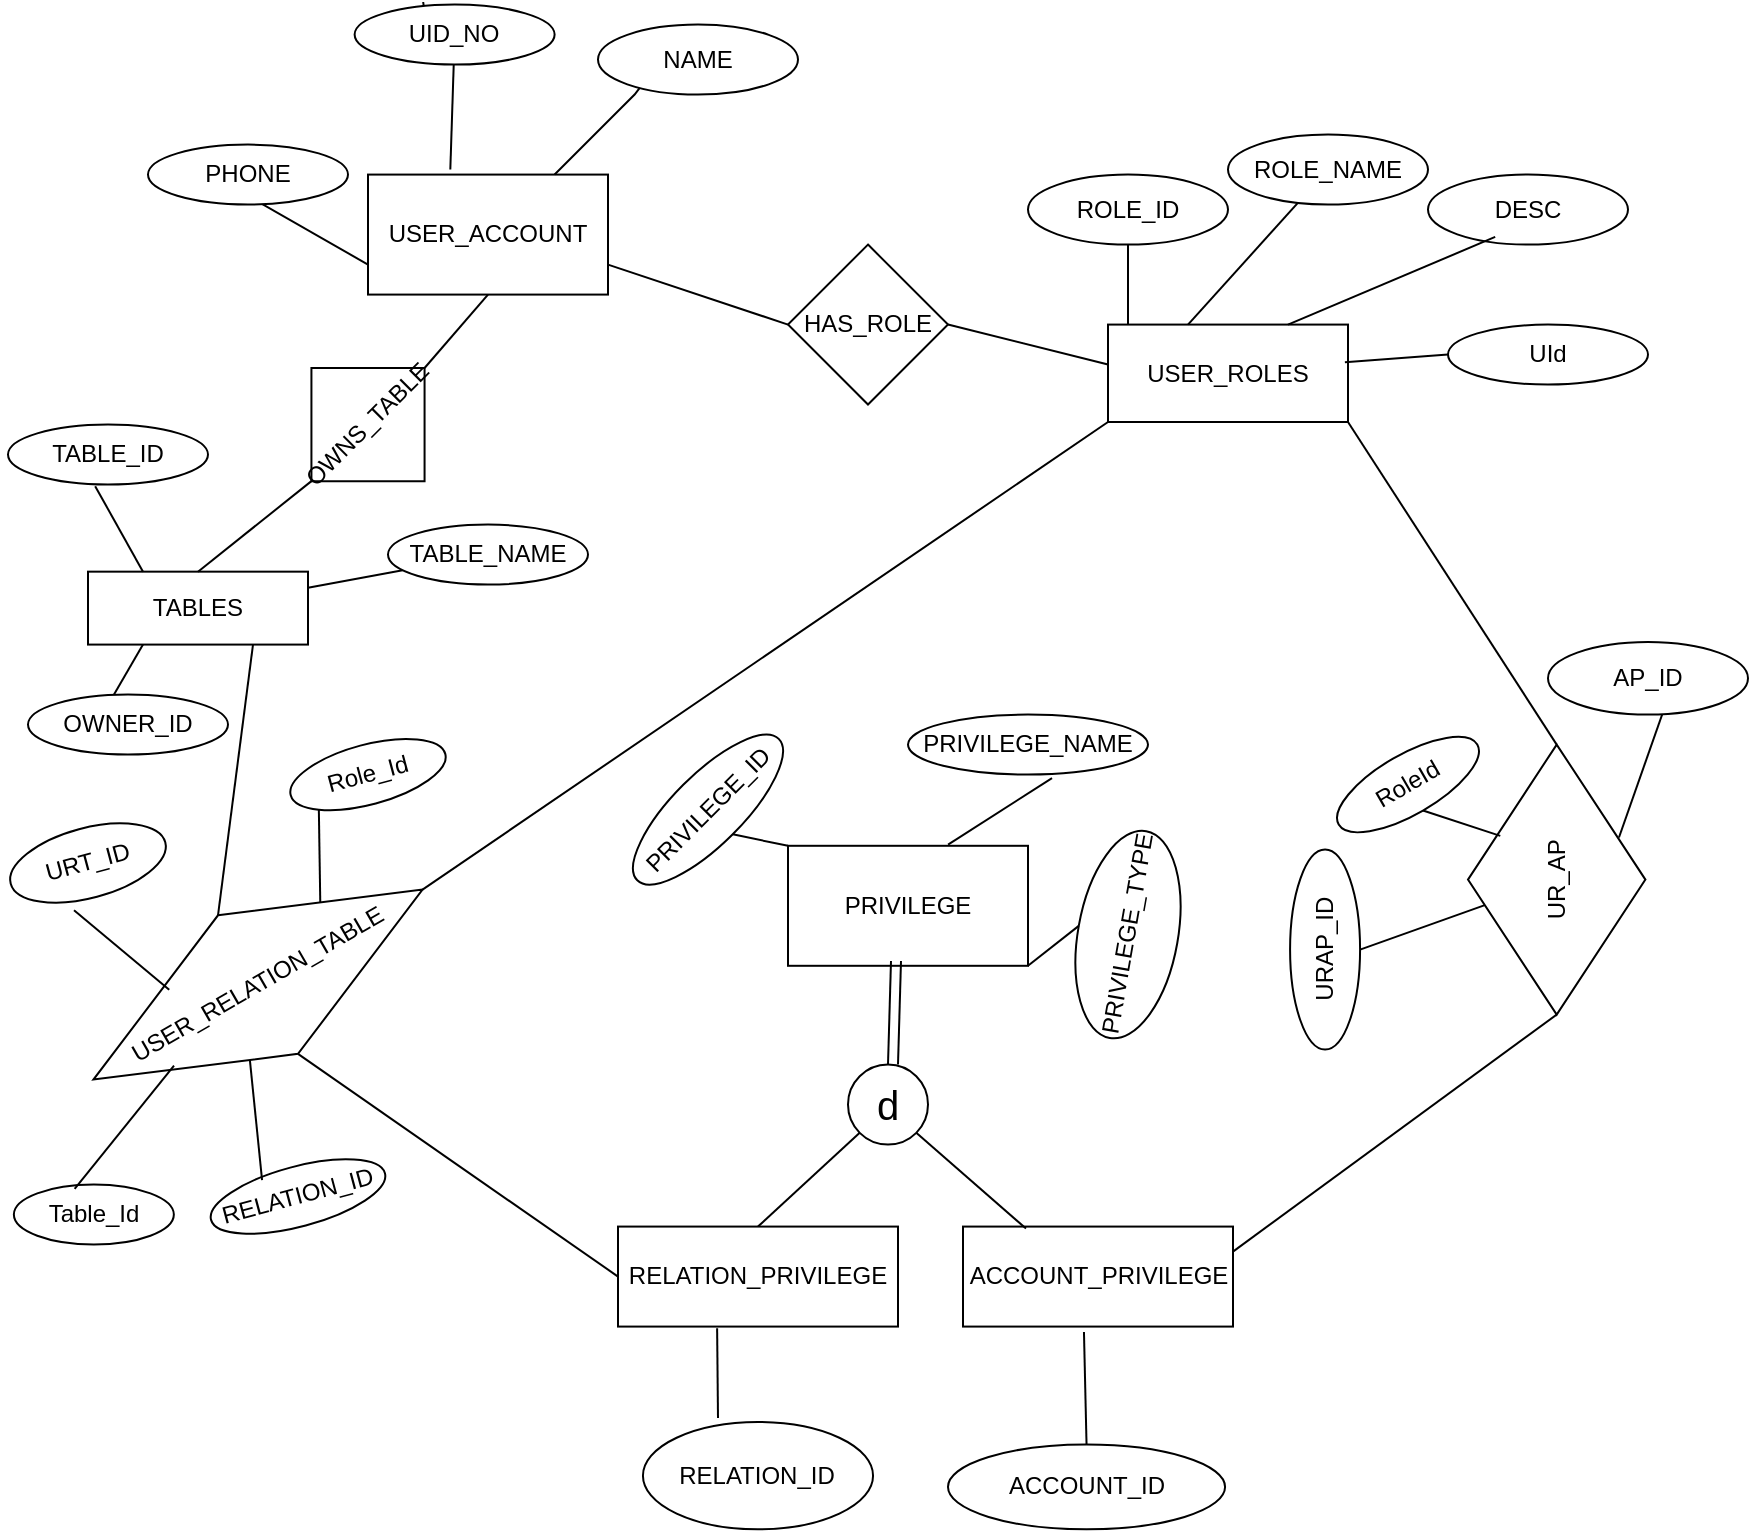 <mxfile version="24.8.4">
  <diagram name="Page-1" id="n1Y9XBs8a5-MVXBTAhxJ">
    <mxGraphModel dx="2261" dy="696" grid="1" gridSize="10" guides="1" tooltips="1" connect="1" arrows="1" fold="1" page="1" pageScale="1" pageWidth="827" pageHeight="1169" math="0" shadow="0">
      <root>
        <mxCell id="0" />
        <mxCell id="1" parent="0" />
        <mxCell id="wgSMhbIbBcDnjp7fuCrP-1" value="USER_ACCOUNT" style="rounded=0;whiteSpace=wrap;html=1;" parent="1" vertex="1">
          <mxGeometry x="-380" y="206.29" width="120" height="60" as="geometry" />
        </mxCell>
        <mxCell id="wgSMhbIbBcDnjp7fuCrP-2" value="" style="endArrow=none;html=1;rounded=0;entryX=0.246;entryY=0.766;entryDx=0;entryDy=0;entryPerimeter=0;" parent="1" target="wgSMhbIbBcDnjp7fuCrP-3" edge="1">
          <mxGeometry width="50" height="50" relative="1" as="geometry">
            <mxPoint x="-286.69" y="206.29" as="sourcePoint" />
            <mxPoint x="-256.69" y="176.29" as="targetPoint" />
            <Array as="points">
              <mxPoint x="-256.69" y="176.29" />
              <mxPoint x="-246.69" y="166.29" />
            </Array>
          </mxGeometry>
        </mxCell>
        <mxCell id="wgSMhbIbBcDnjp7fuCrP-3" value="NAME" style="ellipse;whiteSpace=wrap;html=1;" parent="1" vertex="1">
          <mxGeometry x="-265" y="131.29" width="100" height="35" as="geometry" />
        </mxCell>
        <mxCell id="wgSMhbIbBcDnjp7fuCrP-4" value="" style="endArrow=none;html=1;rounded=0;entryX=0;entryY=0.75;entryDx=0;entryDy=0;" parent="1" target="wgSMhbIbBcDnjp7fuCrP-1" edge="1">
          <mxGeometry width="50" height="50" relative="1" as="geometry">
            <mxPoint x="-450" y="211.29" as="sourcePoint" />
            <mxPoint x="-390" y="251.29" as="targetPoint" />
          </mxGeometry>
        </mxCell>
        <mxCell id="wgSMhbIbBcDnjp7fuCrP-5" value="TABLE_ID" style="ellipse;whiteSpace=wrap;html=1;" parent="1" vertex="1">
          <mxGeometry x="-560" y="331.29" width="100" height="30" as="geometry" />
        </mxCell>
        <mxCell id="wgSMhbIbBcDnjp7fuCrP-6" value="" style="endArrow=none;html=1;rounded=0;entryX=0;entryY=0.5;entryDx=0;entryDy=0;exitX=1;exitY=0.75;exitDx=0;exitDy=0;" parent="1" source="wgSMhbIbBcDnjp7fuCrP-1" target="wgSMhbIbBcDnjp7fuCrP-7" edge="1">
          <mxGeometry width="50" height="50" relative="1" as="geometry">
            <mxPoint x="-270" y="261.29" as="sourcePoint" />
            <mxPoint x="-130" y="281.29" as="targetPoint" />
          </mxGeometry>
        </mxCell>
        <mxCell id="wgSMhbIbBcDnjp7fuCrP-7" value="HAS_ROLE" style="rhombus;whiteSpace=wrap;html=1;" parent="1" vertex="1">
          <mxGeometry x="-170" y="241.29" width="80" height="80" as="geometry" />
        </mxCell>
        <mxCell id="wgSMhbIbBcDnjp7fuCrP-8" value="" style="endArrow=none;html=1;rounded=0;" parent="1" edge="1">
          <mxGeometry width="50" height="50" relative="1" as="geometry">
            <mxPoint x="-90" y="281.29" as="sourcePoint" />
            <mxPoint x="-10" y="301.29" as="targetPoint" />
          </mxGeometry>
        </mxCell>
        <mxCell id="wgSMhbIbBcDnjp7fuCrP-9" value="USER_ROLES" style="rounded=0;whiteSpace=wrap;html=1;" parent="1" vertex="1">
          <mxGeometry x="-10" y="281.29" width="120" height="48.71" as="geometry" />
        </mxCell>
        <mxCell id="wgSMhbIbBcDnjp7fuCrP-10" value="" style="endArrow=none;html=1;rounded=0;" parent="1" edge="1">
          <mxGeometry width="50" height="50" relative="1" as="geometry">
            <mxPoint y="281.29" as="sourcePoint" />
            <mxPoint y="241.29" as="targetPoint" />
          </mxGeometry>
        </mxCell>
        <mxCell id="wgSMhbIbBcDnjp7fuCrP-11" value="ROLE_ID" style="ellipse;whiteSpace=wrap;html=1;" parent="1" vertex="1">
          <mxGeometry x="-50" y="206.29" width="100" height="35" as="geometry" />
        </mxCell>
        <mxCell id="wgSMhbIbBcDnjp7fuCrP-12" value="ROLE_NAME&lt;span style=&quot;color: rgba(0, 0, 0, 0); font-family: monospace; font-size: 0px; text-align: start; text-wrap-mode: nowrap;&quot;&gt;%3CmxGraphModel%3E%3Croot%3E%3CmxCell%20id%3D%220%22%2F%3E%3CmxCell%20id%3D%221%22%20parent%3D%220%22%2F%3E%3CmxCell%20id%3D%222%22%20value%3D%22ROLE_ID%22%20style%3D%22ellipse%3BwhiteSpace%3Dwrap%3Bhtml%3D1%3B%22%20vertex%3D%221%22%20parent%3D%221%22%3E%3CmxGeometry%20x%3D%22510%22%20y%3D%22115%22%20width%3D%22100%22%20height%3D%2235%22%20as%3D%22geometry%22%2F%3E%3C%2FmxCell%3E%3C%2Froot%3E%3C%2FmxGraphModel%3E&lt;/span&gt;" style="ellipse;whiteSpace=wrap;html=1;" parent="1" vertex="1">
          <mxGeometry x="50" y="186.29" width="100" height="35" as="geometry" />
        </mxCell>
        <mxCell id="wgSMhbIbBcDnjp7fuCrP-13" value="" style="endArrow=none;html=1;rounded=0;" parent="1" target="wgSMhbIbBcDnjp7fuCrP-12" edge="1">
          <mxGeometry width="50" height="50" relative="1" as="geometry">
            <mxPoint x="30" y="281.29" as="sourcePoint" />
            <mxPoint x="80" y="231.29" as="targetPoint" />
          </mxGeometry>
        </mxCell>
        <mxCell id="wgSMhbIbBcDnjp7fuCrP-14" value="DESC" style="ellipse;whiteSpace=wrap;html=1;" parent="1" vertex="1">
          <mxGeometry x="150" y="206.29" width="100" height="35" as="geometry" />
        </mxCell>
        <mxCell id="wgSMhbIbBcDnjp7fuCrP-15" value="" style="endArrow=none;html=1;rounded=0;entryX=0.336;entryY=0.891;entryDx=0;entryDy=0;entryPerimeter=0;exitX=0.75;exitY=0;exitDx=0;exitDy=0;" parent="1" source="wgSMhbIbBcDnjp7fuCrP-9" target="wgSMhbIbBcDnjp7fuCrP-14" edge="1">
          <mxGeometry width="50" height="50" relative="1" as="geometry">
            <mxPoint x="80" y="271.29" as="sourcePoint" />
            <mxPoint x="140" y="261.29" as="targetPoint" />
          </mxGeometry>
        </mxCell>
        <mxCell id="wgSMhbIbBcDnjp7fuCrP-16" value="UR_AP" style="rhombus;whiteSpace=wrap;html=1;rotation=-90;" parent="1" vertex="1">
          <mxGeometry x="146.85" y="514.44" width="135" height="88.71" as="geometry" />
        </mxCell>
        <mxCell id="wgSMhbIbBcDnjp7fuCrP-17" value="" style="endArrow=none;html=1;rounded=0;entryX=1;entryY=1;entryDx=0;entryDy=0;exitX=1;exitY=0.5;exitDx=0;exitDy=0;" parent="1" source="wgSMhbIbBcDnjp7fuCrP-16" target="wgSMhbIbBcDnjp7fuCrP-9" edge="1">
          <mxGeometry width="50" height="50" relative="1" as="geometry">
            <mxPoint x="23.891" y="417.399" as="sourcePoint" />
            <mxPoint x="70" y="351.29" as="targetPoint" />
          </mxGeometry>
        </mxCell>
        <mxCell id="wgSMhbIbBcDnjp7fuCrP-18" value="" style="endArrow=none;html=1;rounded=0;entryX=0.5;entryY=1;entryDx=0;entryDy=0;" parent="1" source="wgSMhbIbBcDnjp7fuCrP-16" target="wgSMhbIbBcDnjp7fuCrP-19" edge="1">
          <mxGeometry width="50" height="50" relative="1" as="geometry">
            <mxPoint x="-68" y="444.29" as="sourcePoint" />
            <mxPoint x="-98" y="414.29" as="targetPoint" />
            <Array as="points" />
          </mxGeometry>
        </mxCell>
        <mxCell id="wgSMhbIbBcDnjp7fuCrP-19" value="URAP_ID" style="ellipse;whiteSpace=wrap;html=1;rotation=-90;" parent="1" vertex="1">
          <mxGeometry x="48.54" y="576.29" width="100" height="35" as="geometry" />
        </mxCell>
        <mxCell id="wgSMhbIbBcDnjp7fuCrP-20" value="" style="endArrow=none;html=1;rounded=0;entryX=0.5;entryY=1;entryDx=0;entryDy=0;exitX=0.662;exitY=0.182;exitDx=0;exitDy=0;exitPerimeter=0;" parent="1" source="wgSMhbIbBcDnjp7fuCrP-16" target="wgSMhbIbBcDnjp7fuCrP-21" edge="1">
          <mxGeometry width="50" height="50" relative="1" as="geometry">
            <mxPoint x="-50" y="411.29" as="sourcePoint" />
            <mxPoint x="-40" y="381.29" as="targetPoint" />
          </mxGeometry>
        </mxCell>
        <mxCell id="wgSMhbIbBcDnjp7fuCrP-21" value="RoleId" style="ellipse;whiteSpace=wrap;html=1;rotation=-30;" parent="1" vertex="1">
          <mxGeometry x="100" y="496.29" width="80" height="30" as="geometry" />
        </mxCell>
        <mxCell id="wgSMhbIbBcDnjp7fuCrP-22" value="" style="endArrow=none;html=1;rounded=0;entryX=0.656;entryY=0.851;entryDx=0;entryDy=0;entryPerimeter=0;exitX=0.685;exitY=0.103;exitDx=0;exitDy=0;exitPerimeter=0;" parent="1" source="wgSMhbIbBcDnjp7fuCrP-23" target="wgSMhbIbBcDnjp7fuCrP-16" edge="1">
          <mxGeometry width="50" height="50" relative="1" as="geometry">
            <mxPoint x="90" y="451.29" as="sourcePoint" />
            <mxPoint x="30" y="456.29" as="targetPoint" />
          </mxGeometry>
        </mxCell>
        <mxCell id="wgSMhbIbBcDnjp7fuCrP-23" value="AP_ID" style="ellipse;whiteSpace=wrap;html=1;rotation=0;" parent="1" vertex="1">
          <mxGeometry x="210" y="440" width="100" height="36.29" as="geometry" />
        </mxCell>
        <mxCell id="wgSMhbIbBcDnjp7fuCrP-24" value="PRIVILEGE" style="rounded=0;whiteSpace=wrap;html=1;" parent="1" vertex="1">
          <mxGeometry x="-170" y="541.9" width="120" height="60" as="geometry" />
        </mxCell>
        <mxCell id="wgSMhbIbBcDnjp7fuCrP-25" value="" style="endArrow=none;html=1;rounded=0;entryX=0;entryY=0.5;entryDx=0;entryDy=0;exitX=1;exitY=0.25;exitDx=0;exitDy=0;" parent="1" source="wgSMhbIbBcDnjp7fuCrP-29" target="wgSMhbIbBcDnjp7fuCrP-16" edge="1">
          <mxGeometry width="50" height="50" relative="1" as="geometry">
            <mxPoint x="-100" y="540.86" as="sourcePoint" />
            <mxPoint x="-50" y="490.86" as="targetPoint" />
          </mxGeometry>
        </mxCell>
        <mxCell id="wgSMhbIbBcDnjp7fuCrP-26" value="&lt;font style=&quot;font-size: 20px;&quot;&gt;d&lt;/font&gt;" style="ellipse;whiteSpace=wrap;html=1;aspect=fixed;" parent="1" vertex="1">
          <mxGeometry x="-140" y="651.29" width="40" height="40" as="geometry" />
        </mxCell>
        <mxCell id="wgSMhbIbBcDnjp7fuCrP-27" value="" style="endArrow=none;html=1;rounded=0;entryX=0;entryY=1;entryDx=0;entryDy=0;exitX=0.5;exitY=0;exitDx=0;exitDy=0;" parent="1" source="wgSMhbIbBcDnjp7fuCrP-28" target="wgSMhbIbBcDnjp7fuCrP-26" edge="1">
          <mxGeometry width="50" height="50" relative="1" as="geometry">
            <mxPoint x="-260" y="726.29" as="sourcePoint" />
            <mxPoint x="-205" y="676.29" as="targetPoint" />
          </mxGeometry>
        </mxCell>
        <mxCell id="wgSMhbIbBcDnjp7fuCrP-28" value="RELATION_PRIVILEGE" style="rounded=0;whiteSpace=wrap;html=1;" parent="1" vertex="1">
          <mxGeometry x="-255" y="732.29" width="140" height="50" as="geometry" />
        </mxCell>
        <mxCell id="wgSMhbIbBcDnjp7fuCrP-29" value="ACCOUNT_PRIVILEGE" style="rounded=0;whiteSpace=wrap;html=1;" parent="1" vertex="1">
          <mxGeometry x="-82.5" y="732.29" width="135" height="50" as="geometry" />
        </mxCell>
        <mxCell id="wgSMhbIbBcDnjp7fuCrP-30" value="" style="endArrow=none;html=1;rounded=0;exitX=0;exitY=0.5;exitDx=0;exitDy=0;entryX=0.5;entryY=1;entryDx=0;entryDy=0;" parent="1" source="wgSMhbIbBcDnjp7fuCrP-28" target="wgSMhbIbBcDnjp7fuCrP-31" edge="1">
          <mxGeometry width="50" height="50" relative="1" as="geometry">
            <mxPoint x="-365" y="741.29" as="sourcePoint" />
            <mxPoint x="-410" y="641.29" as="targetPoint" />
          </mxGeometry>
        </mxCell>
        <mxCell id="wgSMhbIbBcDnjp7fuCrP-31" value="USER_RELATION_TABLE" style="rhombus;whiteSpace=wrap;html=1;rotation=-30;" parent="1" vertex="1">
          <mxGeometry x="-530" y="571.29" width="190" height="80" as="geometry" />
        </mxCell>
        <mxCell id="wgSMhbIbBcDnjp7fuCrP-32" value="PRIVILEGE_ID" style="ellipse;whiteSpace=wrap;html=1;rotation=-45;" parent="1" vertex="1">
          <mxGeometry x="-260" y="506.29" width="100" height="35" as="geometry" />
        </mxCell>
        <mxCell id="wgSMhbIbBcDnjp7fuCrP-33" value="" style="endArrow=none;html=1;rounded=0;entryX=0.5;entryY=1;entryDx=0;entryDy=0;exitX=0;exitY=0;exitDx=0;exitDy=0;" parent="1" source="wgSMhbIbBcDnjp7fuCrP-24" target="wgSMhbIbBcDnjp7fuCrP-32" edge="1">
          <mxGeometry width="50" height="50" relative="1" as="geometry">
            <mxPoint x="-220" y="504.29" as="sourcePoint" />
            <mxPoint x="-260" y="496.29" as="targetPoint" />
            <Array as="points" />
          </mxGeometry>
        </mxCell>
        <mxCell id="wgSMhbIbBcDnjp7fuCrP-34" value="" style="endArrow=none;html=1;rounded=0;entryX=0.6;entryY=1.058;entryDx=0;entryDy=0;entryPerimeter=0;exitX=0.667;exitY=-0.01;exitDx=0;exitDy=0;exitPerimeter=0;" parent="1" source="wgSMhbIbBcDnjp7fuCrP-24" target="wgSMhbIbBcDnjp7fuCrP-35" edge="1">
          <mxGeometry width="50" height="50" relative="1" as="geometry">
            <mxPoint x="-51.46" y="565.86" as="sourcePoint" />
            <mxPoint x="28.54" y="555.86" as="targetPoint" />
          </mxGeometry>
        </mxCell>
        <mxCell id="wgSMhbIbBcDnjp7fuCrP-35" value="PRIVILEGE_NAME" style="ellipse;whiteSpace=wrap;html=1;rotation=0;" parent="1" vertex="1">
          <mxGeometry x="-110" y="476.29" width="120" height="30" as="geometry" />
        </mxCell>
        <mxCell id="wgSMhbIbBcDnjp7fuCrP-36" value="PRIVILEGE_TYPE" style="ellipse;whiteSpace=wrap;html=1;rotation=-80;" parent="1" vertex="1">
          <mxGeometry x="-52.5" y="561.29" width="105" height="50" as="geometry" />
        </mxCell>
        <mxCell id="wgSMhbIbBcDnjp7fuCrP-37" value="" style="endArrow=none;html=1;rounded=0;entryX=0.5;entryY=0;entryDx=0;entryDy=0;exitX=1;exitY=1;exitDx=0;exitDy=0;" parent="1" source="wgSMhbIbBcDnjp7fuCrP-24" target="wgSMhbIbBcDnjp7fuCrP-36" edge="1">
          <mxGeometry width="50" height="50" relative="1" as="geometry">
            <mxPoint x="-100" y="601.29" as="sourcePoint" />
            <mxPoint x="-70" y="561.9" as="targetPoint" />
          </mxGeometry>
        </mxCell>
        <mxCell id="wgSMhbIbBcDnjp7fuCrP-38" value="ACCOUNT_ID" style="ellipse;whiteSpace=wrap;html=1;rotation=0;" parent="1" vertex="1">
          <mxGeometry x="-90" y="841.29" width="138.54" height="42.38" as="geometry" />
        </mxCell>
        <mxCell id="wgSMhbIbBcDnjp7fuCrP-39" value="" style="endArrow=none;html=1;rounded=0;entryX=0.5;entryY=0;entryDx=0;entryDy=0;exitX=0.448;exitY=1.055;exitDx=0;exitDy=0;exitPerimeter=0;" parent="1" source="wgSMhbIbBcDnjp7fuCrP-29" target="wgSMhbIbBcDnjp7fuCrP-38" edge="1">
          <mxGeometry width="50" height="50" relative="1" as="geometry">
            <mxPoint x="-103.81" y="781.29" as="sourcePoint" />
            <mxPoint x="-92.22" y="841.29" as="targetPoint" />
          </mxGeometry>
        </mxCell>
        <mxCell id="wgSMhbIbBcDnjp7fuCrP-40" value="TABLES" style="rounded=0;whiteSpace=wrap;html=1;" parent="1" vertex="1">
          <mxGeometry x="-520" y="404.83" width="110" height="36.46" as="geometry" />
        </mxCell>
        <mxCell id="wgSMhbIbBcDnjp7fuCrP-41" value="OWNS_TABLE" style="rhombus;whiteSpace=wrap;html=1;rotation=-45;" parent="1" vertex="1">
          <mxGeometry x="-420" y="291.29" width="80" height="80" as="geometry" />
        </mxCell>
        <mxCell id="wgSMhbIbBcDnjp7fuCrP-42" value="" style="endArrow=none;html=1;rounded=0;entryX=0.5;entryY=1;entryDx=0;entryDy=0;exitX=1;exitY=0.5;exitDx=0;exitDy=0;" parent="1" source="wgSMhbIbBcDnjp7fuCrP-41" target="wgSMhbIbBcDnjp7fuCrP-1" edge="1">
          <mxGeometry width="50" height="50" relative="1" as="geometry">
            <mxPoint x="-400" y="311.29" as="sourcePoint" />
            <mxPoint x="-350" y="261.29" as="targetPoint" />
          </mxGeometry>
        </mxCell>
        <mxCell id="wgSMhbIbBcDnjp7fuCrP-43" value="" style="endArrow=none;html=1;rounded=0;" parent="1" source="wgSMhbIbBcDnjp7fuCrP-46" target="wgSMhbIbBcDnjp7fuCrP-40" edge="1">
          <mxGeometry width="50" height="50" relative="1" as="geometry">
            <mxPoint x="-430" y="381.29" as="sourcePoint" />
            <mxPoint x="-330" y="401.29" as="targetPoint" />
          </mxGeometry>
        </mxCell>
        <mxCell id="wgSMhbIbBcDnjp7fuCrP-44" value="" style="endArrow=none;html=1;rounded=0;exitX=0.25;exitY=0;exitDx=0;exitDy=0;entryX=0.436;entryY=1.027;entryDx=0;entryDy=0;entryPerimeter=0;" parent="1" source="wgSMhbIbBcDnjp7fuCrP-40" target="wgSMhbIbBcDnjp7fuCrP-5" edge="1">
          <mxGeometry width="50" height="50" relative="1" as="geometry">
            <mxPoint x="-530" y="411.29" as="sourcePoint" />
            <mxPoint x="-530" y="361.29" as="targetPoint" />
          </mxGeometry>
        </mxCell>
        <mxCell id="wgSMhbIbBcDnjp7fuCrP-45" value="PHONE" style="ellipse;whiteSpace=wrap;html=1;" parent="1" vertex="1">
          <mxGeometry x="-490" y="191.29" width="100" height="30" as="geometry" />
        </mxCell>
        <mxCell id="wgSMhbIbBcDnjp7fuCrP-46" value="TABLE_NAME" style="ellipse;whiteSpace=wrap;html=1;" parent="1" vertex="1">
          <mxGeometry x="-370" y="381.29" width="100" height="30" as="geometry" />
        </mxCell>
        <mxCell id="wgSMhbIbBcDnjp7fuCrP-47" value="OWNER_ID" style="ellipse;whiteSpace=wrap;html=1;" parent="1" vertex="1">
          <mxGeometry x="-550" y="466.29" width="100" height="30" as="geometry" />
        </mxCell>
        <mxCell id="wgSMhbIbBcDnjp7fuCrP-48" value="" style="endArrow=none;html=1;rounded=0;exitX=0.25;exitY=1;exitDx=0;exitDy=0;" parent="1" source="wgSMhbIbBcDnjp7fuCrP-40" edge="1">
          <mxGeometry width="50" height="50" relative="1" as="geometry">
            <mxPoint x="-460" y="457.29" as="sourcePoint" />
            <mxPoint x="-507" y="466.29" as="targetPoint" />
          </mxGeometry>
        </mxCell>
        <mxCell id="wgSMhbIbBcDnjp7fuCrP-49" value="" style="endArrow=none;html=1;rounded=0;exitX=0.75;exitY=1;exitDx=0;exitDy=0;entryX=0.5;entryY=0;entryDx=0;entryDy=0;" parent="1" source="wgSMhbIbBcDnjp7fuCrP-40" target="wgSMhbIbBcDnjp7fuCrP-31" edge="1">
          <mxGeometry width="50" height="50" relative="1" as="geometry">
            <mxPoint x="-410" y="542.29" as="sourcePoint" />
            <mxPoint x="-457" y="551.29" as="targetPoint" />
          </mxGeometry>
        </mxCell>
        <mxCell id="wgSMhbIbBcDnjp7fuCrP-50" value="UId" style="ellipse;whiteSpace=wrap;html=1;" parent="1" vertex="1">
          <mxGeometry x="160" y="281.29" width="100" height="30" as="geometry" />
        </mxCell>
        <mxCell id="wgSMhbIbBcDnjp7fuCrP-51" value="" style="endArrow=none;html=1;rounded=0;entryX=0;entryY=0.5;entryDx=0;entryDy=0;exitX=0.987;exitY=0.387;exitDx=0;exitDy=0;exitPerimeter=0;" parent="1" source="wgSMhbIbBcDnjp7fuCrP-9" target="wgSMhbIbBcDnjp7fuCrP-50" edge="1">
          <mxGeometry width="50" height="50" relative="1" as="geometry">
            <mxPoint x="110" y="331.29" as="sourcePoint" />
            <mxPoint x="154" y="275.29" as="targetPoint" />
          </mxGeometry>
        </mxCell>
        <mxCell id="wgSMhbIbBcDnjp7fuCrP-52" value="" style="endArrow=none;html=1;rounded=0;exitX=0.5;exitY=0;exitDx=0;exitDy=0;entryX=0;entryY=0.5;entryDx=0;entryDy=0;" parent="1" source="wgSMhbIbBcDnjp7fuCrP-40" target="wgSMhbIbBcDnjp7fuCrP-41" edge="1">
          <mxGeometry width="50" height="50" relative="1" as="geometry">
            <mxPoint x="-460" y="406.29" as="sourcePoint" />
            <mxPoint x="-410" y="356.29" as="targetPoint" />
          </mxGeometry>
        </mxCell>
        <mxCell id="wgSMhbIbBcDnjp7fuCrP-53" value="" style="endArrow=none;html=1;rounded=0;entryX=0.343;entryY=-0.043;entryDx=0;entryDy=0;entryPerimeter=0;" parent="1" source="wgSMhbIbBcDnjp7fuCrP-55" target="wgSMhbIbBcDnjp7fuCrP-1" edge="1">
          <mxGeometry width="50" height="50" relative="1" as="geometry">
            <mxPoint x="-350" y="141.29" as="sourcePoint" />
            <mxPoint x="-280" y="181.29" as="targetPoint" />
          </mxGeometry>
        </mxCell>
        <mxCell id="wgSMhbIbBcDnjp7fuCrP-54" value="" style="endArrow=none;html=1;rounded=0;entryX=0.343;entryY=-0.043;entryDx=0;entryDy=0;entryPerimeter=0;" parent="1" target="wgSMhbIbBcDnjp7fuCrP-55" edge="1">
          <mxGeometry width="50" height="50" relative="1" as="geometry">
            <mxPoint x="-350" y="141.29" as="sourcePoint" />
            <mxPoint x="-339" y="203.29" as="targetPoint" />
          </mxGeometry>
        </mxCell>
        <mxCell id="wgSMhbIbBcDnjp7fuCrP-55" value="UID_NO" style="ellipse;whiteSpace=wrap;html=1;" parent="1" vertex="1">
          <mxGeometry x="-386.69" y="121.29" width="100" height="30" as="geometry" />
        </mxCell>
        <mxCell id="wgSMhbIbBcDnjp7fuCrP-56" value="URT_ID" style="ellipse;whiteSpace=wrap;html=1;rotation=-15;" parent="1" vertex="1">
          <mxGeometry x="-560" y="532.99" width="80" height="35" as="geometry" />
        </mxCell>
        <mxCell id="wgSMhbIbBcDnjp7fuCrP-57" value="" style="endArrow=none;html=1;rounded=0;entryX=0.339;entryY=1.102;entryDx=0;entryDy=0;exitX=0.291;exitY=0.25;exitDx=0;exitDy=0;exitPerimeter=0;entryPerimeter=0;" parent="1" source="wgSMhbIbBcDnjp7fuCrP-31" target="wgSMhbIbBcDnjp7fuCrP-56" edge="1">
          <mxGeometry width="50" height="50" relative="1" as="geometry">
            <mxPoint x="-515" y="616.29" as="sourcePoint" />
            <mxPoint x="-505" y="561.29" as="targetPoint" />
            <Array as="points" />
          </mxGeometry>
        </mxCell>
        <mxCell id="wgSMhbIbBcDnjp7fuCrP-58" value="Role_Id" style="ellipse;whiteSpace=wrap;html=1;rotation=-15;" parent="1" vertex="1">
          <mxGeometry x="-420" y="491.29" width="80" height="30" as="geometry" />
        </mxCell>
        <mxCell id="wgSMhbIbBcDnjp7fuCrP-59" value="" style="endArrow=none;html=1;rounded=0;entryX=0;entryY=1;entryDx=0;entryDy=0;exitX=1;exitY=0;exitDx=0;exitDy=0;" parent="1" source="wgSMhbIbBcDnjp7fuCrP-31" target="wgSMhbIbBcDnjp7fuCrP-58" edge="1">
          <mxGeometry width="50" height="50" relative="1" as="geometry">
            <mxPoint x="-390" y="584.9" as="sourcePoint" />
            <mxPoint x="-400" y="541.9" as="targetPoint" />
            <Array as="points" />
          </mxGeometry>
        </mxCell>
        <mxCell id="wgSMhbIbBcDnjp7fuCrP-60" value="RELATION_ID" style="ellipse;whiteSpace=wrap;html=1;rotation=-15;" parent="1" vertex="1">
          <mxGeometry x="-460" y="702.29" width="90" height="30" as="geometry" />
        </mxCell>
        <mxCell id="wgSMhbIbBcDnjp7fuCrP-61" value="Table_Id" style="ellipse;whiteSpace=wrap;html=1;rotation=0;" parent="1" vertex="1">
          <mxGeometry x="-557.07" y="711.29" width="80" height="30" as="geometry" />
        </mxCell>
        <mxCell id="wgSMhbIbBcDnjp7fuCrP-62" value="" style="endArrow=none;html=1;rounded=0;exitX=0.38;exitY=0.073;exitDx=0;exitDy=0;exitPerimeter=0;entryX=0.202;entryY=0.676;entryDx=0;entryDy=0;entryPerimeter=0;" parent="1" source="wgSMhbIbBcDnjp7fuCrP-61" target="wgSMhbIbBcDnjp7fuCrP-31" edge="1">
          <mxGeometry width="50" height="50" relative="1" as="geometry">
            <mxPoint x="-530" y="697.91" as="sourcePoint" />
            <mxPoint x="-500" y="671.29" as="targetPoint" />
            <Array as="points" />
          </mxGeometry>
        </mxCell>
        <mxCell id="wgSMhbIbBcDnjp7fuCrP-63" value="RELATION_ID" style="ellipse;whiteSpace=wrap;html=1;rotation=0;" parent="1" vertex="1">
          <mxGeometry x="-242.53" y="830" width="115.06" height="53.67" as="geometry" />
        </mxCell>
        <mxCell id="wgSMhbIbBcDnjp7fuCrP-64" value="" style="endArrow=none;html=1;rounded=0;exitX=0.354;exitY=1.016;exitDx=0;exitDy=0;exitPerimeter=0;" parent="1" source="wgSMhbIbBcDnjp7fuCrP-28" edge="1">
          <mxGeometry width="50" height="50" relative="1" as="geometry">
            <mxPoint x="-195" y="791.29" as="sourcePoint" />
            <mxPoint x="-205" y="828" as="targetPoint" />
          </mxGeometry>
        </mxCell>
        <mxCell id="wgSMhbIbBcDnjp7fuCrP-65" value="" style="endArrow=none;html=1;rounded=0;exitX=0.331;exitY=0.079;exitDx=0;exitDy=0;exitPerimeter=0;entryX=0.382;entryY=0.884;entryDx=0;entryDy=0;entryPerimeter=0;" parent="1" source="wgSMhbIbBcDnjp7fuCrP-60" target="wgSMhbIbBcDnjp7fuCrP-31" edge="1">
          <mxGeometry width="50" height="50" relative="1" as="geometry">
            <mxPoint x="-514" y="681.29" as="sourcePoint" />
            <mxPoint x="-450" y="659.29" as="targetPoint" />
            <Array as="points" />
          </mxGeometry>
        </mxCell>
        <mxCell id="wgSMhbIbBcDnjp7fuCrP-66" value="" style="endArrow=none;html=1;rounded=0;exitX=0;exitY=1;exitDx=0;exitDy=0;entryX=1;entryY=0.5;entryDx=0;entryDy=0;" parent="1" source="wgSMhbIbBcDnjp7fuCrP-9" target="wgSMhbIbBcDnjp7fuCrP-31" edge="1">
          <mxGeometry width="50" height="50" relative="1" as="geometry">
            <mxPoint x="-200" y="676.29" as="sourcePoint" />
            <mxPoint x="-380" y="578.29" as="targetPoint" />
          </mxGeometry>
        </mxCell>
        <mxCell id="wgSMhbIbBcDnjp7fuCrP-67" value="" style="endArrow=none;html=1;rounded=0;entryX=1;entryY=1;entryDx=0;entryDy=0;exitX=0.5;exitY=0;exitDx=0;exitDy=0;" parent="1" target="wgSMhbIbBcDnjp7fuCrP-26" edge="1">
          <mxGeometry width="50" height="50" relative="1" as="geometry">
            <mxPoint x="-51" y="733.29" as="sourcePoint" />
            <mxPoint y="676.29" as="targetPoint" />
          </mxGeometry>
        </mxCell>
        <mxCell id="wgSMhbIbBcDnjp7fuCrP-68" value="" style="endArrow=none;html=1;rounded=0;exitX=0.5;exitY=0;exitDx=0;exitDy=0;" parent="1" source="wgSMhbIbBcDnjp7fuCrP-26" edge="1">
          <mxGeometry width="50" height="50" relative="1" as="geometry">
            <mxPoint x="-101.5" y="649.52" as="sourcePoint" />
            <mxPoint x="-118.5" y="599.52" as="targetPoint" />
            <Array as="points" />
          </mxGeometry>
        </mxCell>
        <mxCell id="wgSMhbIbBcDnjp7fuCrP-69" value="" style="endArrow=none;html=1;rounded=0;exitX=0.5;exitY=0;exitDx=0;exitDy=0;" parent="1" edge="1">
          <mxGeometry width="50" height="50" relative="1" as="geometry">
            <mxPoint x="-115" y="651.29" as="sourcePoint" />
            <mxPoint x="-113.5" y="599.52" as="targetPoint" />
            <Array as="points" />
          </mxGeometry>
        </mxCell>
      </root>
    </mxGraphModel>
  </diagram>
</mxfile>
